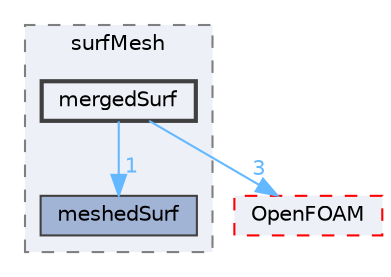 digraph "src/surfMesh/mergedSurf"
{
 // LATEX_PDF_SIZE
  bgcolor="transparent";
  edge [fontname=Helvetica,fontsize=10,labelfontname=Helvetica,labelfontsize=10];
  node [fontname=Helvetica,fontsize=10,shape=box,height=0.2,width=0.4];
  compound=true
  subgraph clusterdir_0a88fe22feb23ce5f078a04a1df67721 {
    graph [ bgcolor="#edf0f7", pencolor="grey50", label="surfMesh", fontname=Helvetica,fontsize=10 style="filled,dashed", URL="dir_0a88fe22feb23ce5f078a04a1df67721.html",tooltip=""]
  dir_4643c365105f4b12fff6fc6d2964d662 [label="meshedSurf", fillcolor="#a2b4d6", color="grey25", style="filled", URL="dir_4643c365105f4b12fff6fc6d2964d662.html",tooltip=""];
  dir_0f16c46f5d87f1d2469a8ddc952a91d8 [label="mergedSurf", fillcolor="#edf0f7", color="grey25", style="filled,bold", URL="dir_0f16c46f5d87f1d2469a8ddc952a91d8.html",tooltip=""];
  }
  dir_c5473ff19b20e6ec4dfe5c310b3778a8 [label="OpenFOAM", fillcolor="#edf0f7", color="red", style="filled,dashed", URL="dir_c5473ff19b20e6ec4dfe5c310b3778a8.html",tooltip=""];
  dir_0f16c46f5d87f1d2469a8ddc952a91d8->dir_4643c365105f4b12fff6fc6d2964d662 [headlabel="1", labeldistance=1.5 headhref="dir_002353_002364.html" href="dir_002353_002364.html" color="steelblue1" fontcolor="steelblue1"];
  dir_0f16c46f5d87f1d2469a8ddc952a91d8->dir_c5473ff19b20e6ec4dfe5c310b3778a8 [headlabel="3", labeldistance=1.5 headhref="dir_002353_002695.html" href="dir_002353_002695.html" color="steelblue1" fontcolor="steelblue1"];
}
